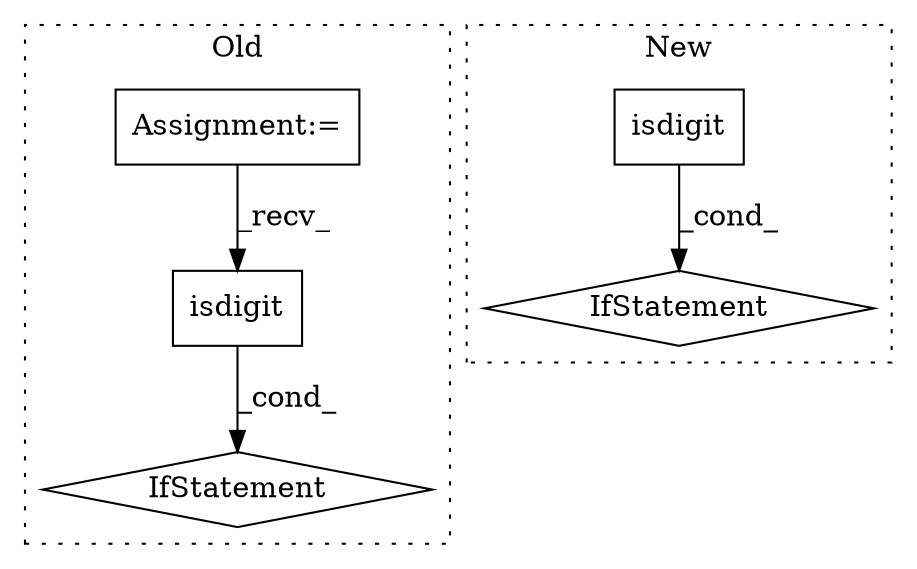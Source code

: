 digraph G {
subgraph cluster0 {
1 [label="isdigit" a="32" s="8498" l="9" shape="box"];
3 [label="IfStatement" a="25" s="8476,8601" l="4,2" shape="diamond"];
5 [label="Assignment:=" a="7" s="8565" l="33" shape="box"];
label = "Old";
style="dotted";
}
subgraph cluster1 {
2 [label="isdigit" a="32" s="8573" l="9" shape="box"];
4 [label="IfStatement" a="25" s="8558,8582" l="4,2" shape="diamond"];
label = "New";
style="dotted";
}
1 -> 3 [label="_cond_"];
2 -> 4 [label="_cond_"];
5 -> 1 [label="_recv_"];
}
